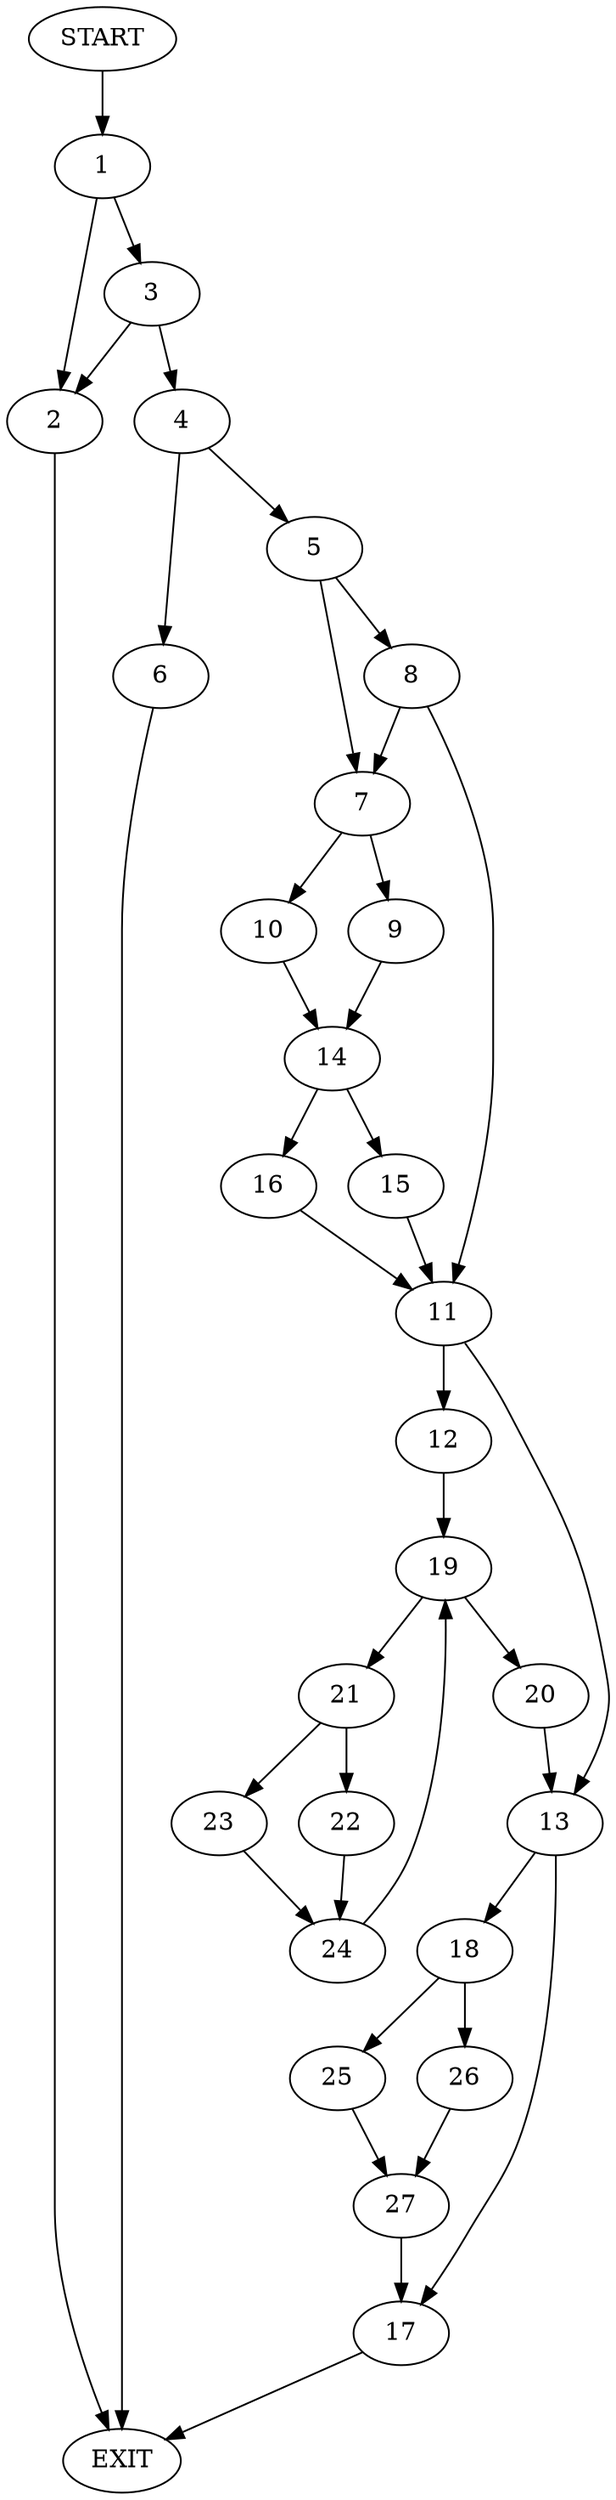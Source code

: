 digraph {
0 [label="START"]
28 [label="EXIT"]
0 -> 1
1 -> 2
1 -> 3
2 -> 28
3 -> 4
3 -> 2
4 -> 5
4 -> 6
6 -> 28
5 -> 7
5 -> 8
7 -> 9
7 -> 10
8 -> 11
8 -> 7
11 -> 12
11 -> 13
10 -> 14
9 -> 14
14 -> 15
14 -> 16
16 -> 11
15 -> 11
13 -> 17
13 -> 18
12 -> 19
19 -> 20
19 -> 21
20 -> 13
21 -> 22
21 -> 23
23 -> 24
22 -> 24
24 -> 19
17 -> 28
18 -> 25
18 -> 26
25 -> 27
26 -> 27
27 -> 17
}

